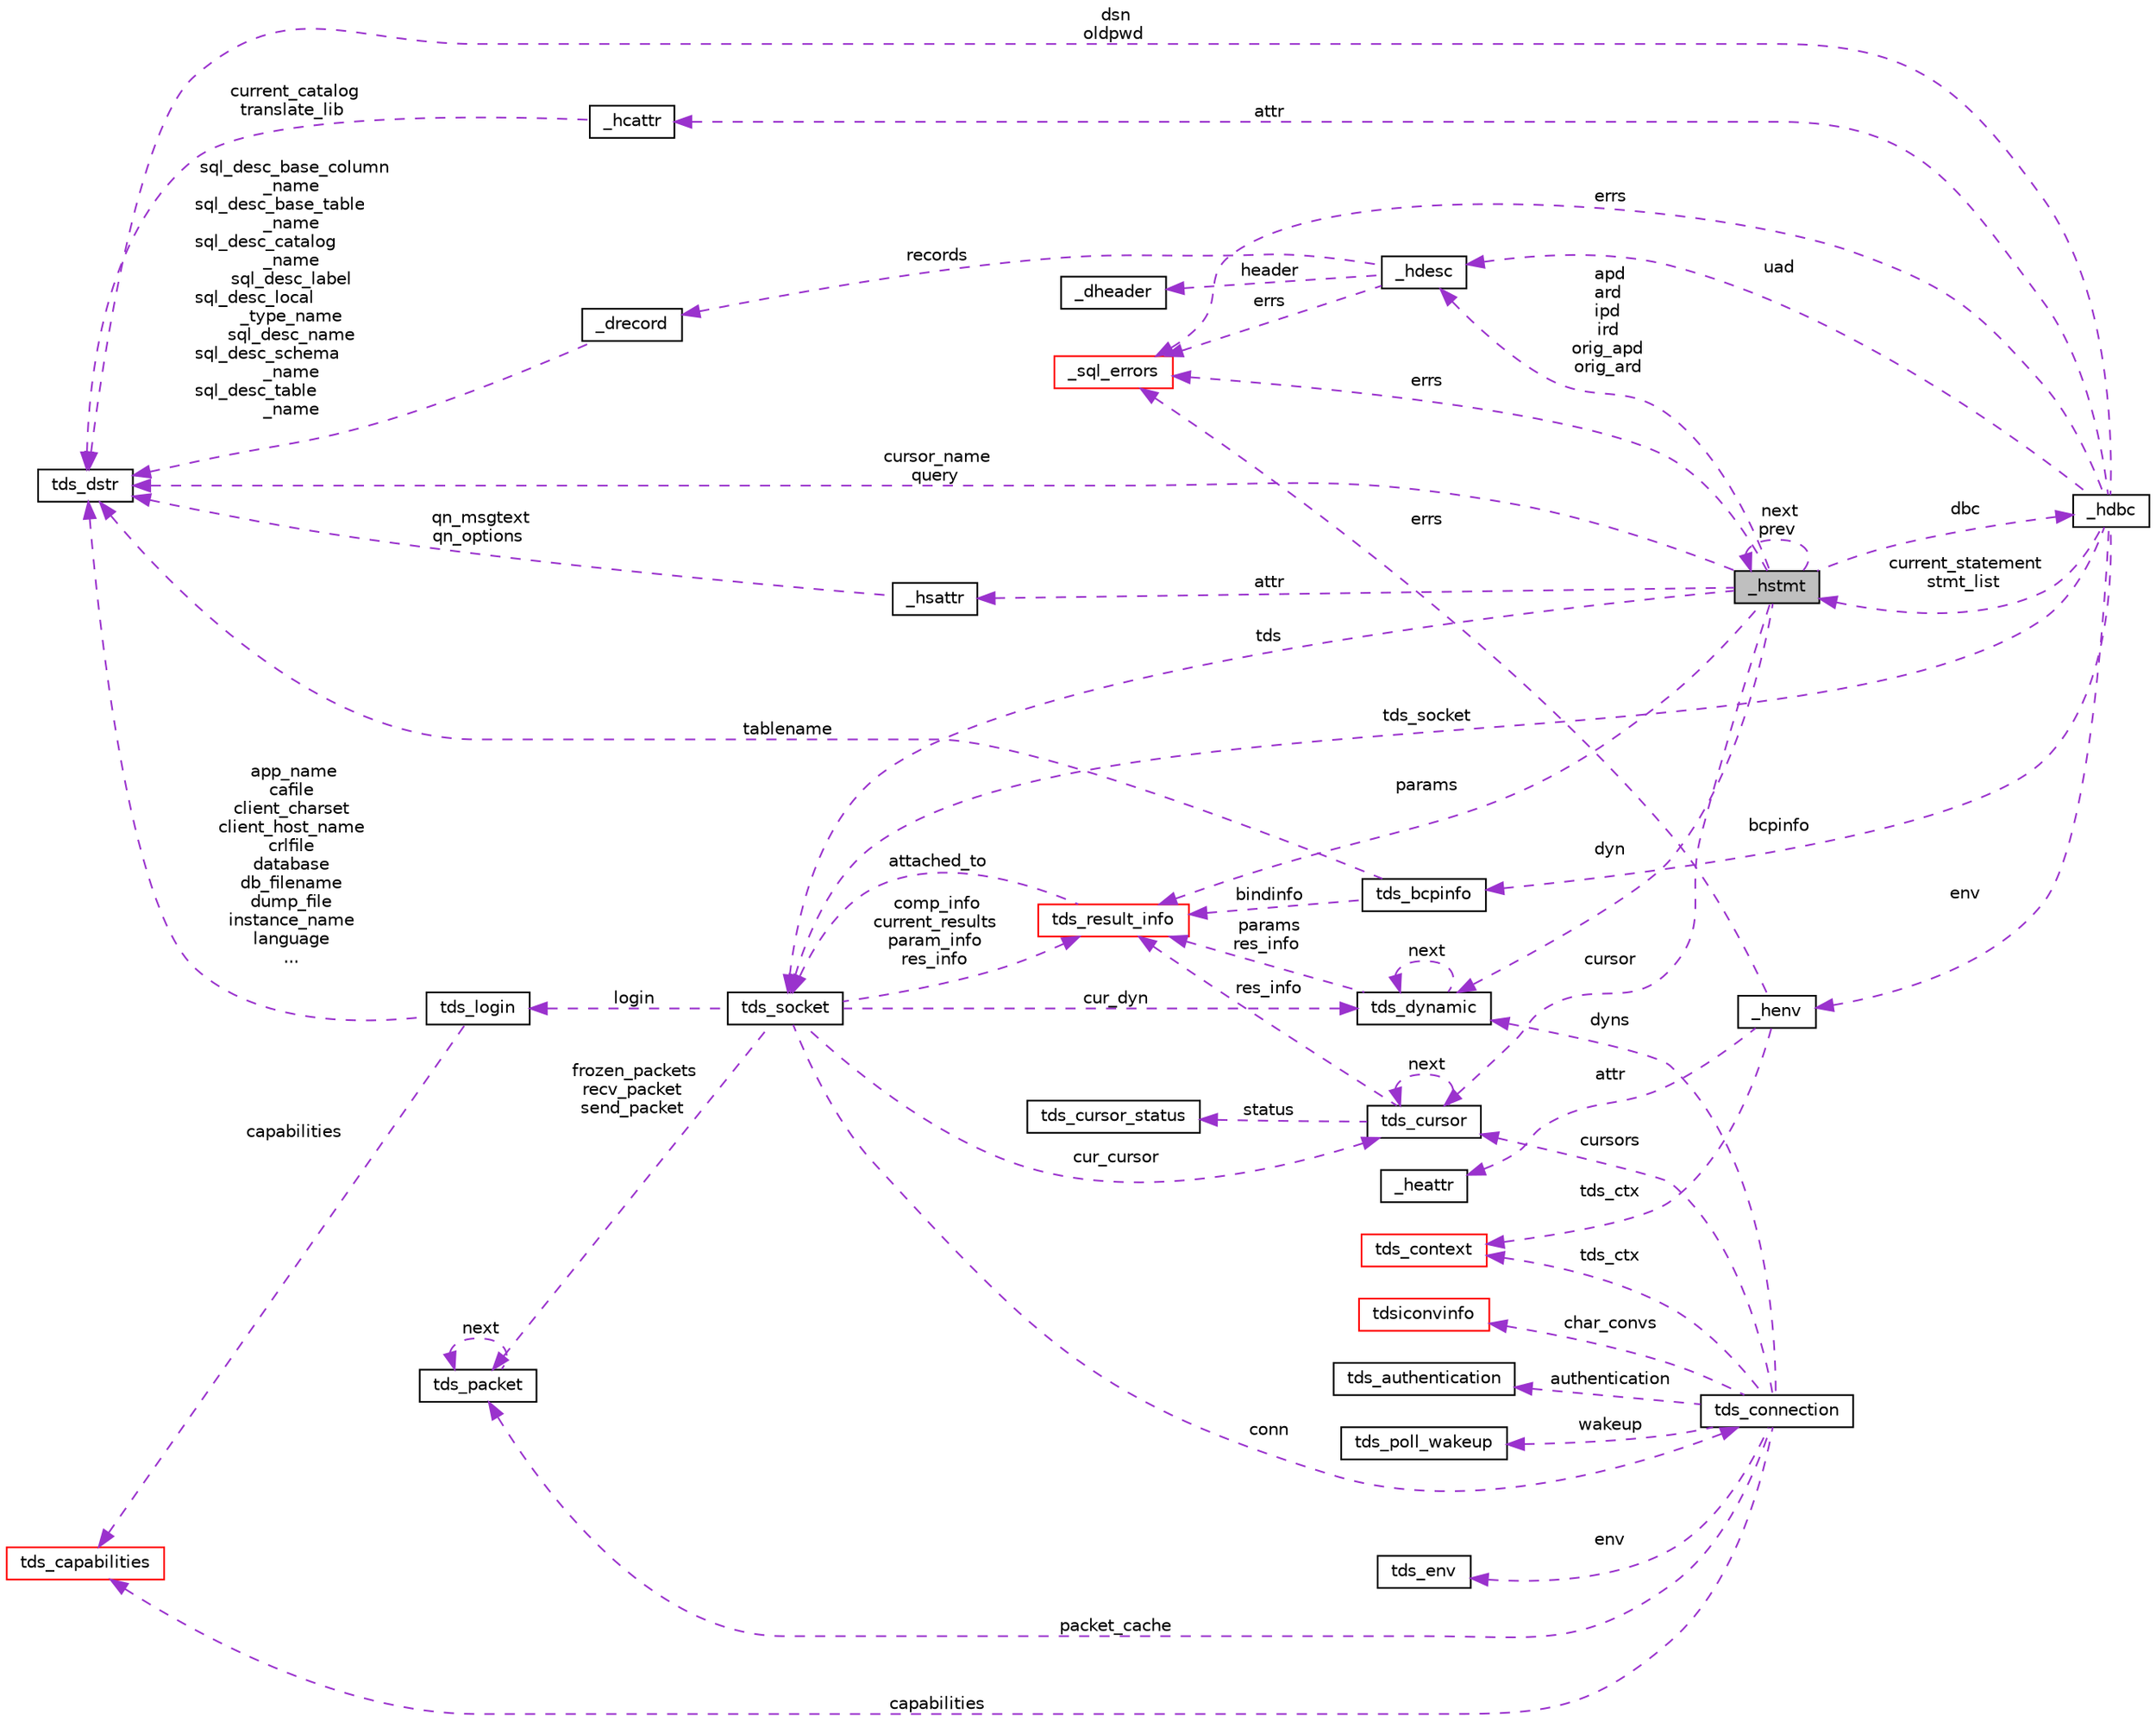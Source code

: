 digraph "_hstmt"
{
 // LATEX_PDF_SIZE
  edge [fontname="Helvetica",fontsize="10",labelfontname="Helvetica",labelfontsize="10"];
  node [fontname="Helvetica",fontsize="10",shape=record];
  rankdir="LR";
  Node1 [label="_hstmt",height=0.2,width=0.4,color="black", fillcolor="grey75", style="filled", fontcolor="black",tooltip=" "];
  Node1 -> Node1 [dir="back",color="darkorchid3",fontsize="10",style="dashed",label=" next\nprev" ,fontname="Helvetica"];
  Node2 -> Node1 [dir="back",color="darkorchid3",fontsize="10",style="dashed",label=" tds" ,fontname="Helvetica"];
  Node2 [label="tds_socket",height=0.2,width=0.4,color="black", fillcolor="white", style="filled",URL="$a01235.html",tooltip="Information for a server connection."];
  Node3 -> Node2 [dir="back",color="darkorchid3",fontsize="10",style="dashed",label=" login" ,fontname="Helvetica"];
  Node3 [label="tds_login",height=0.2,width=0.4,color="black", fillcolor="white", style="filled",URL="$a01143.html",tooltip=" "];
  Node4 -> Node3 [dir="back",color="darkorchid3",fontsize="10",style="dashed",label=" capabilities" ,fontname="Helvetica"];
  Node4 [label="tds_capabilities",height=0.2,width=0.4,color="red", fillcolor="white", style="filled",URL="$a01139.html",tooltip=" "];
  Node6 -> Node3 [dir="back",color="darkorchid3",fontsize="10",style="dashed",label=" app_name\ncafile\nclient_charset\nclient_host_name\ncrlfile\ndatabase\ndb_filename\ndump_file\ninstance_name\nlanguage\n..." ,fontname="Helvetica"];
  Node6 [label="tds_dstr",height=0.2,width=0.4,color="black", fillcolor="white", style="filled",URL="$a01283.html",tooltip="Structure to hold a string."];
  Node7 -> Node2 [dir="back",color="darkorchid3",fontsize="10",style="dashed",label=" frozen_packets\nrecv_packet\nsend_packet" ,fontname="Helvetica"];
  Node7 [label="tds_packet",height=0.2,width=0.4,color="black", fillcolor="white", style="filled",URL="$a01223.html",tooltip=" "];
  Node7 -> Node7 [dir="back",color="darkorchid3",fontsize="10",style="dashed",label=" next" ,fontname="Helvetica"];
  Node8 -> Node2 [dir="back",color="darkorchid3",fontsize="10",style="dashed",label=" cur_dyn" ,fontname="Helvetica"];
  Node8 [label="tds_dynamic",height=0.2,width=0.4,color="black", fillcolor="white", style="filled",URL="$a01207.html",tooltip="Holds information for a dynamic (also called prepared) query."];
  Node8 -> Node8 [dir="back",color="darkorchid3",fontsize="10",style="dashed",label=" next" ,fontname="Helvetica"];
  Node9 -> Node8 [dir="back",color="darkorchid3",fontsize="10",style="dashed",label=" params\nres_info" ,fontname="Helvetica"];
  Node9 [label="tds_result_info",height=0.2,width=0.4,color="red", fillcolor="white", style="filled",URL="$a01183.html",tooltip="Hold information for any results."];
  Node2 -> Node9 [dir="back",color="darkorchid3",fontsize="10",style="dashed",label=" attached_to" ,fontname="Helvetica"];
  Node9 -> Node2 [dir="back",color="darkorchid3",fontsize="10",style="dashed",label=" comp_info\ncurrent_results\nparam_info\nres_info" ,fontname="Helvetica"];
  Node17 -> Node2 [dir="back",color="darkorchid3",fontsize="10",style="dashed",label=" cur_cursor" ,fontname="Helvetica"];
  Node17 [label="tds_cursor",height=0.2,width=0.4,color="black", fillcolor="white", style="filled",URL="$a01199.html",tooltip="Holds informations about a cursor."];
  Node18 -> Node17 [dir="back",color="darkorchid3",fontsize="10",style="dashed",label=" status" ,fontname="Helvetica"];
  Node18 [label="tds_cursor_status",height=0.2,width=0.4,color="black", fillcolor="white", style="filled",URL="$a01195.html",tooltip=" "];
  Node9 -> Node17 [dir="back",color="darkorchid3",fontsize="10",style="dashed",label=" res_info" ,fontname="Helvetica"];
  Node17 -> Node17 [dir="back",color="darkorchid3",fontsize="10",style="dashed",label=" next" ,fontname="Helvetica"];
  Node19 -> Node2 [dir="back",color="darkorchid3",fontsize="10",style="dashed",label=" conn" ,fontname="Helvetica"];
  Node19 [label="tds_connection",height=0.2,width=0.4,color="black", fillcolor="white", style="filled",URL="$a01231.html",tooltip=" "];
  Node4 -> Node19 [dir="back",color="darkorchid3",fontsize="10",style="dashed",label=" capabilities" ,fontname="Helvetica"];
  Node20 -> Node19 [dir="back",color="darkorchid3",fontsize="10",style="dashed",label=" wakeup" ,fontname="Helvetica"];
  Node20 [label="tds_poll_wakeup",height=0.2,width=0.4,color="black", fillcolor="white", style="filled",URL="$a01227.html",tooltip=" "];
  Node21 -> Node19 [dir="back",color="darkorchid3",fontsize="10",style="dashed",label=" env" ,fontname="Helvetica"];
  Node21 [label="tds_env",height=0.2,width=0.4,color="black", fillcolor="white", style="filled",URL="$a01203.html",tooltip="Current environment as reported by the server."];
  Node22 -> Node19 [dir="back",color="darkorchid3",fontsize="10",style="dashed",label=" tds_ctx" ,fontname="Helvetica"];
  Node22 [label="tds_context",height=0.2,width=0.4,color="red", fillcolor="white", style="filled",URL="$a01215.html",tooltip=" "];
  Node24 -> Node19 [dir="back",color="darkorchid3",fontsize="10",style="dashed",label=" authentication" ,fontname="Helvetica"];
  Node24 [label="tds_authentication",height=0.2,width=0.4,color="black", fillcolor="white", style="filled",URL="$a01219.html",tooltip=" "];
  Node7 -> Node19 [dir="back",color="darkorchid3",fontsize="10",style="dashed",label=" packet_cache" ,fontname="Helvetica"];
  Node8 -> Node19 [dir="back",color="darkorchid3",fontsize="10",style="dashed",label=" dyns" ,fontname="Helvetica"];
  Node11 -> Node19 [dir="back",color="darkorchid3",fontsize="10",style="dashed",label=" char_convs" ,fontname="Helvetica"];
  Node11 [label="tdsiconvinfo",height=0.2,width=0.4,color="red", fillcolor="white", style="filled",URL="$a00983.html",tooltip=" "];
  Node17 -> Node19 [dir="back",color="darkorchid3",fontsize="10",style="dashed",label=" cursors" ,fontname="Helvetica"];
  Node8 -> Node1 [dir="back",color="darkorchid3",fontsize="10",style="dashed",label=" dyn" ,fontname="Helvetica"];
  Node25 -> Node1 [dir="back",color="darkorchid3",fontsize="10",style="dashed",label=" dbc" ,fontname="Helvetica"];
  Node25 [label="_hdbc",height=0.2,width=0.4,color="black", fillcolor="white", style="filled",URL="$a01023.html",tooltip=" "];
  Node1 -> Node25 [dir="back",color="darkorchid3",fontsize="10",style="dashed",label=" current_statement\nstmt_list" ,fontname="Helvetica"];
  Node2 -> Node25 [dir="back",color="darkorchid3",fontsize="10",style="dashed",label=" tds_socket" ,fontname="Helvetica"];
  Node26 -> Node25 [dir="back",color="darkorchid3",fontsize="10",style="dashed",label=" bcpinfo" ,fontname="Helvetica"];
  Node26 [label="tds_bcpinfo",height=0.2,width=0.4,color="black", fillcolor="white", style="filled",URL="$a01247.html",tooltip=" "];
  Node9 -> Node26 [dir="back",color="darkorchid3",fontsize="10",style="dashed",label=" bindinfo" ,fontname="Helvetica"];
  Node6 -> Node26 [dir="back",color="darkorchid3",fontsize="10",style="dashed",label=" tablename" ,fontname="Helvetica"];
  Node27 -> Node25 [dir="back",color="darkorchid3",fontsize="10",style="dashed",label=" attr" ,fontname="Helvetica"];
  Node27 [label="_hcattr",height=0.2,width=0.4,color="black", fillcolor="white", style="filled",URL="$a01019.html",tooltip=" "];
  Node6 -> Node27 [dir="back",color="darkorchid3",fontsize="10",style="dashed",label=" current_catalog\ntranslate_lib" ,fontname="Helvetica"];
  Node6 -> Node25 [dir="back",color="darkorchid3",fontsize="10",style="dashed",label=" dsn\noldpwd" ,fontname="Helvetica"];
  Node28 -> Node25 [dir="back",color="darkorchid3",fontsize="10",style="dashed",label=" uad" ,fontname="Helvetica"];
  Node28 [label="_hdesc",height=0.2,width=0.4,color="black", fillcolor="white", style="filled",URL="$a01003.html",tooltip=" "];
  Node29 -> Node28 [dir="back",color="darkorchid3",fontsize="10",style="dashed",label=" header" ,fontname="Helvetica"];
  Node29 [label="_dheader",height=0.2,width=0.4,color="black", fillcolor="white", style="filled",URL="$a00995.html",tooltip=" "];
  Node30 -> Node28 [dir="back",color="darkorchid3",fontsize="10",style="dashed",label=" records" ,fontname="Helvetica"];
  Node30 [label="_drecord",height=0.2,width=0.4,color="black", fillcolor="white", style="filled",URL="$a00999.html",tooltip=" "];
  Node6 -> Node30 [dir="back",color="darkorchid3",fontsize="10",style="dashed",label=" sql_desc_base_column\l_name\nsql_desc_base_table\l_name\nsql_desc_catalog\l_name\nsql_desc_label\nsql_desc_local\l_type_name\nsql_desc_name\nsql_desc_schema\l_name\nsql_desc_table\l_name" ,fontname="Helvetica"];
  Node31 -> Node28 [dir="back",color="darkorchid3",fontsize="10",style="dashed",label=" errs" ,fontname="Helvetica"];
  Node31 [label="_sql_errors",height=0.2,width=0.4,color="red", fillcolor="white", style="filled",URL="$a00991.html",tooltip=" "];
  Node31 -> Node25 [dir="back",color="darkorchid3",fontsize="10",style="dashed",label=" errs" ,fontname="Helvetica"];
  Node33 -> Node25 [dir="back",color="darkorchid3",fontsize="10",style="dashed",label=" env" ,fontname="Helvetica"];
  Node33 [label="_henv",height=0.2,width=0.4,color="black", fillcolor="white", style="filled",URL="$a01015.html",tooltip=" "];
  Node22 -> Node33 [dir="back",color="darkorchid3",fontsize="10",style="dashed",label=" tds_ctx" ,fontname="Helvetica"];
  Node34 -> Node33 [dir="back",color="darkorchid3",fontsize="10",style="dashed",label=" attr" ,fontname="Helvetica"];
  Node34 [label="_heattr",height=0.2,width=0.4,color="black", fillcolor="white", style="filled",URL="$a01007.html",tooltip=" "];
  Node31 -> Node33 [dir="back",color="darkorchid3",fontsize="10",style="dashed",label=" errs" ,fontname="Helvetica"];
  Node35 -> Node1 [dir="back",color="darkorchid3",fontsize="10",style="dashed",label=" attr" ,fontname="Helvetica"];
  Node35 [label="_hsattr",height=0.2,width=0.4,color="black", fillcolor="white", style="filled",URL="$a01027.html",tooltip=" "];
  Node6 -> Node35 [dir="back",color="darkorchid3",fontsize="10",style="dashed",label=" qn_msgtext\nqn_options" ,fontname="Helvetica"];
  Node9 -> Node1 [dir="back",color="darkorchid3",fontsize="10",style="dashed",label=" params" ,fontname="Helvetica"];
  Node17 -> Node1 [dir="back",color="darkorchid3",fontsize="10",style="dashed",label=" cursor" ,fontname="Helvetica"];
  Node6 -> Node1 [dir="back",color="darkorchid3",fontsize="10",style="dashed",label=" cursor_name\nquery" ,fontname="Helvetica"];
  Node28 -> Node1 [dir="back",color="darkorchid3",fontsize="10",style="dashed",label=" apd\nard\nipd\nird\norig_apd\norig_ard" ,fontname="Helvetica"];
  Node31 -> Node1 [dir="back",color="darkorchid3",fontsize="10",style="dashed",label=" errs" ,fontname="Helvetica"];
}

